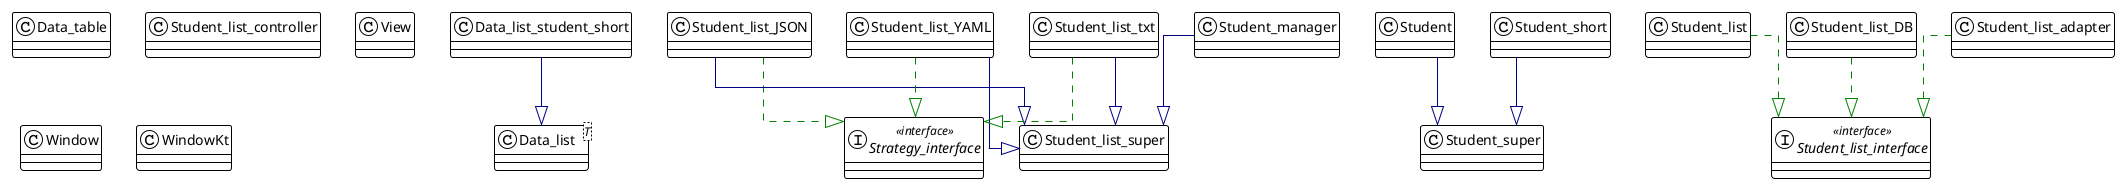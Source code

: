 @startuml

!theme plain
top to bottom direction
skinparam linetype ortho

class Data_list<T>
class Data_list_student_short
class Data_table
interface Strategy_interface << interface >>
class Student
class Student_list
class Student_list_DB
class Student_list_JSON
class Student_list_YAML
class Student_list_adapter
class Student_list_controller
interface Student_list_interface << interface >>
class Student_list_super
class Student_list_txt
class Student_manager
class Student_short
class Student_super
class View
class Window
class WindowKt

Data_list_student_short  -[#000082,plain]-^  Data_list               
Student                  -[#000082,plain]-^  Student_super           
Student_list             -[#008200,dashed]-^  Student_list_interface  
Student_list_DB          -[#008200,dashed]-^  Student_list_interface  
Student_list_JSON        -[#008200,dashed]-^  Strategy_interface      
Student_list_JSON        -[#000082,plain]-^  Student_list_super      
Student_list_YAML        -[#008200,dashed]-^  Strategy_interface      
Student_list_YAML        -[#000082,plain]-^  Student_list_super      
Student_list_adapter     -[#008200,dashed]-^  Student_list_interface  
Student_list_txt         -[#008200,dashed]-^  Strategy_interface      
Student_list_txt         -[#000082,plain]-^  Student_list_super      
Student_manager          -[#000082,plain]-^  Student_list_super      
Student_short            -[#000082,plain]-^  Student_super           
@enduml
